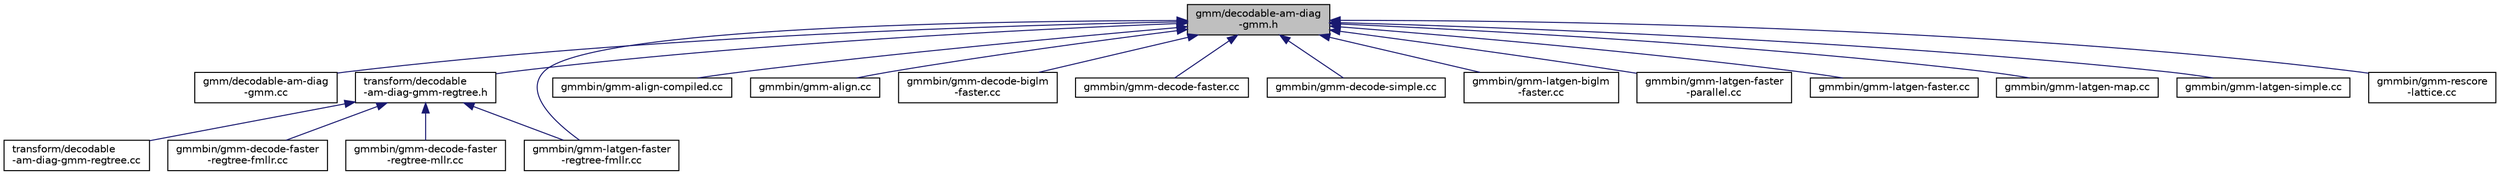 digraph "gmm/decodable-am-diag-gmm.h"
{
  edge [fontname="Helvetica",fontsize="10",labelfontname="Helvetica",labelfontsize="10"];
  node [fontname="Helvetica",fontsize="10",shape=record];
  Node85 [label="gmm/decodable-am-diag\l-gmm.h",height=0.2,width=0.4,color="black", fillcolor="grey75", style="filled", fontcolor="black"];
  Node85 -> Node86 [dir="back",color="midnightblue",fontsize="10",style="solid",fontname="Helvetica"];
  Node86 [label="gmm/decodable-am-diag\l-gmm.cc",height=0.2,width=0.4,color="black", fillcolor="white", style="filled",URL="$decodable-am-diag-gmm_8cc.html"];
  Node85 -> Node87 [dir="back",color="midnightblue",fontsize="10",style="solid",fontname="Helvetica"];
  Node87 [label="transform/decodable\l-am-diag-gmm-regtree.h",height=0.2,width=0.4,color="black", fillcolor="white", style="filled",URL="$decodable-am-diag-gmm-regtree_8h.html"];
  Node87 -> Node88 [dir="back",color="midnightblue",fontsize="10",style="solid",fontname="Helvetica"];
  Node88 [label="transform/decodable\l-am-diag-gmm-regtree.cc",height=0.2,width=0.4,color="black", fillcolor="white", style="filled",URL="$decodable-am-diag-gmm-regtree_8cc.html"];
  Node87 -> Node89 [dir="back",color="midnightblue",fontsize="10",style="solid",fontname="Helvetica"];
  Node89 [label="gmmbin/gmm-decode-faster\l-regtree-fmllr.cc",height=0.2,width=0.4,color="black", fillcolor="white", style="filled",URL="$gmm-decode-faster-regtree-fmllr_8cc.html"];
  Node87 -> Node90 [dir="back",color="midnightblue",fontsize="10",style="solid",fontname="Helvetica"];
  Node90 [label="gmmbin/gmm-decode-faster\l-regtree-mllr.cc",height=0.2,width=0.4,color="black", fillcolor="white", style="filled",URL="$gmm-decode-faster-regtree-mllr_8cc.html"];
  Node87 -> Node91 [dir="back",color="midnightblue",fontsize="10",style="solid",fontname="Helvetica"];
  Node91 [label="gmmbin/gmm-latgen-faster\l-regtree-fmllr.cc",height=0.2,width=0.4,color="black", fillcolor="white", style="filled",URL="$gmm-latgen-faster-regtree-fmllr_8cc.html"];
  Node85 -> Node92 [dir="back",color="midnightblue",fontsize="10",style="solid",fontname="Helvetica"];
  Node92 [label="gmmbin/gmm-align-compiled.cc",height=0.2,width=0.4,color="black", fillcolor="white", style="filled",URL="$gmm-align-compiled_8cc.html"];
  Node85 -> Node93 [dir="back",color="midnightblue",fontsize="10",style="solid",fontname="Helvetica"];
  Node93 [label="gmmbin/gmm-align.cc",height=0.2,width=0.4,color="black", fillcolor="white", style="filled",URL="$gmm-align_8cc.html"];
  Node85 -> Node94 [dir="back",color="midnightblue",fontsize="10",style="solid",fontname="Helvetica"];
  Node94 [label="gmmbin/gmm-decode-biglm\l-faster.cc",height=0.2,width=0.4,color="black", fillcolor="white", style="filled",URL="$gmm-decode-biglm-faster_8cc.html"];
  Node85 -> Node95 [dir="back",color="midnightblue",fontsize="10",style="solid",fontname="Helvetica"];
  Node95 [label="gmmbin/gmm-decode-faster.cc",height=0.2,width=0.4,color="black", fillcolor="white", style="filled",URL="$gmm-decode-faster_8cc.html"];
  Node85 -> Node96 [dir="back",color="midnightblue",fontsize="10",style="solid",fontname="Helvetica"];
  Node96 [label="gmmbin/gmm-decode-simple.cc",height=0.2,width=0.4,color="black", fillcolor="white", style="filled",URL="$gmm-decode-simple_8cc.html"];
  Node85 -> Node97 [dir="back",color="midnightblue",fontsize="10",style="solid",fontname="Helvetica"];
  Node97 [label="gmmbin/gmm-latgen-biglm\l-faster.cc",height=0.2,width=0.4,color="black", fillcolor="white", style="filled",URL="$gmm-latgen-biglm-faster_8cc.html"];
  Node85 -> Node98 [dir="back",color="midnightblue",fontsize="10",style="solid",fontname="Helvetica"];
  Node98 [label="gmmbin/gmm-latgen-faster\l-parallel.cc",height=0.2,width=0.4,color="black", fillcolor="white", style="filled",URL="$gmm-latgen-faster-parallel_8cc.html"];
  Node85 -> Node91 [dir="back",color="midnightblue",fontsize="10",style="solid",fontname="Helvetica"];
  Node85 -> Node99 [dir="back",color="midnightblue",fontsize="10",style="solid",fontname="Helvetica"];
  Node99 [label="gmmbin/gmm-latgen-faster.cc",height=0.2,width=0.4,color="black", fillcolor="white", style="filled",URL="$gmm-latgen-faster_8cc.html"];
  Node85 -> Node100 [dir="back",color="midnightblue",fontsize="10",style="solid",fontname="Helvetica"];
  Node100 [label="gmmbin/gmm-latgen-map.cc",height=0.2,width=0.4,color="black", fillcolor="white", style="filled",URL="$gmm-latgen-map_8cc.html"];
  Node85 -> Node101 [dir="back",color="midnightblue",fontsize="10",style="solid",fontname="Helvetica"];
  Node101 [label="gmmbin/gmm-latgen-simple.cc",height=0.2,width=0.4,color="black", fillcolor="white", style="filled",URL="$gmm-latgen-simple_8cc.html"];
  Node85 -> Node102 [dir="back",color="midnightblue",fontsize="10",style="solid",fontname="Helvetica"];
  Node102 [label="gmmbin/gmm-rescore\l-lattice.cc",height=0.2,width=0.4,color="black", fillcolor="white", style="filled",URL="$gmm-rescore-lattice_8cc.html"];
}
